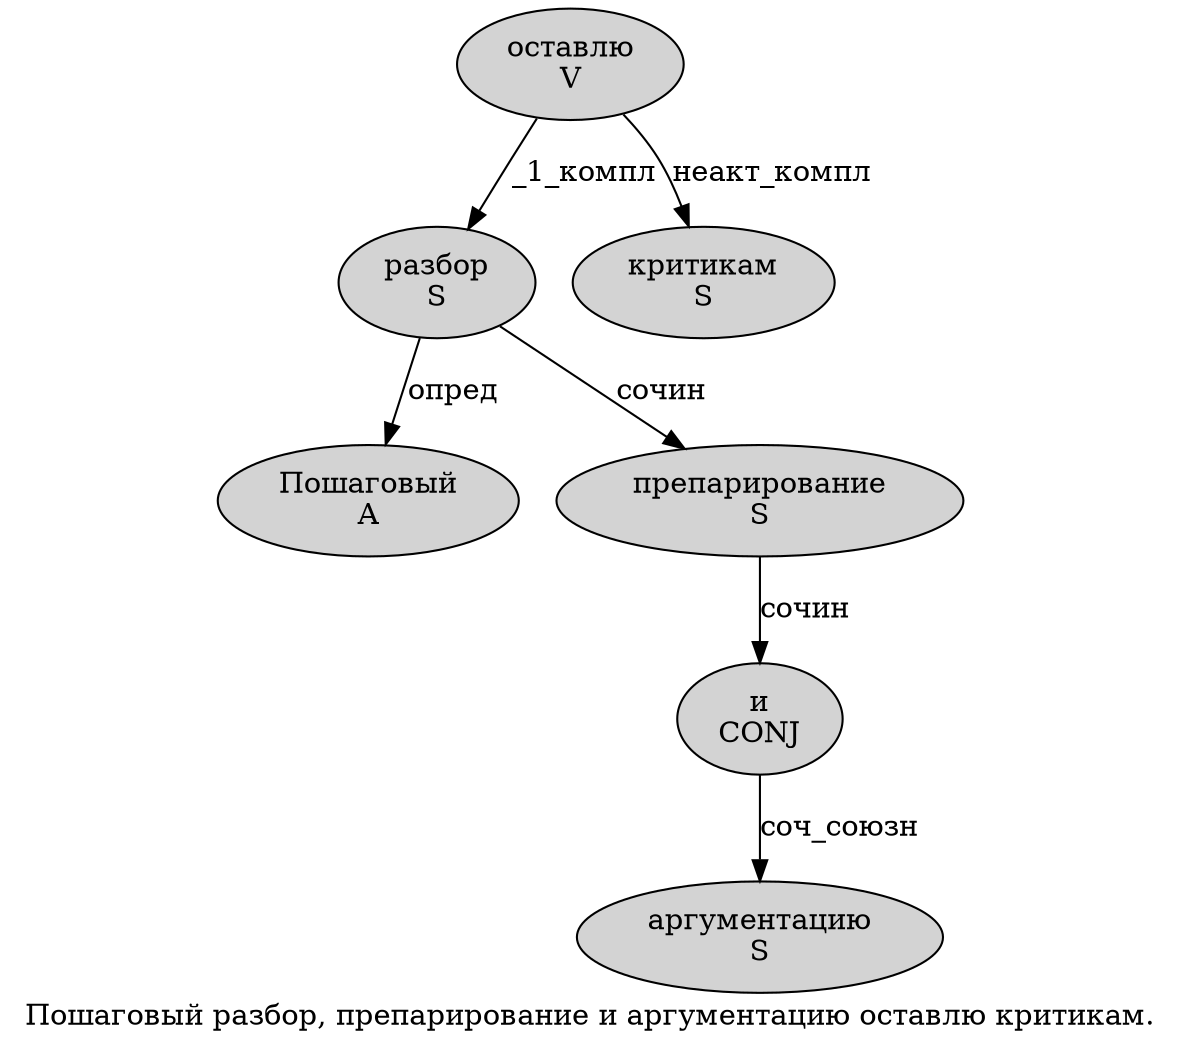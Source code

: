 digraph SENTENCE_1221 {
	graph [label="Пошаговый разбор, препарирование и аргументацию оставлю критикам."]
	node [style=filled]
		0 [label="Пошаговый
A" color="" fillcolor=lightgray penwidth=1 shape=ellipse]
		1 [label="разбор
S" color="" fillcolor=lightgray penwidth=1 shape=ellipse]
		3 [label="препарирование
S" color="" fillcolor=lightgray penwidth=1 shape=ellipse]
		4 [label="и
CONJ" color="" fillcolor=lightgray penwidth=1 shape=ellipse]
		5 [label="аргументацию
S" color="" fillcolor=lightgray penwidth=1 shape=ellipse]
		6 [label="оставлю
V" color="" fillcolor=lightgray penwidth=1 shape=ellipse]
		7 [label="критикам
S" color="" fillcolor=lightgray penwidth=1 shape=ellipse]
			6 -> 1 [label="_1_компл"]
			6 -> 7 [label="неакт_компл"]
			4 -> 5 [label="соч_союзн"]
			3 -> 4 [label="сочин"]
			1 -> 0 [label="опред"]
			1 -> 3 [label="сочин"]
}